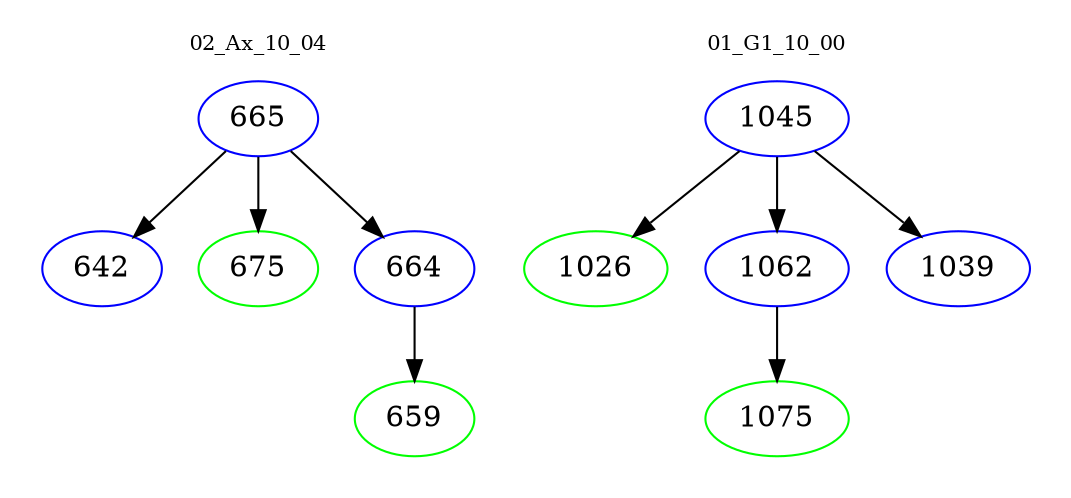 digraph{
subgraph cluster_0 {
color = white
label = "02_Ax_10_04";
fontsize=10;
T0_665 [label="665", color="blue"]
T0_665 -> T0_642 [color="black"]
T0_642 [label="642", color="blue"]
T0_665 -> T0_675 [color="black"]
T0_675 [label="675", color="green"]
T0_665 -> T0_664 [color="black"]
T0_664 [label="664", color="blue"]
T0_664 -> T0_659 [color="black"]
T0_659 [label="659", color="green"]
}
subgraph cluster_1 {
color = white
label = "01_G1_10_00";
fontsize=10;
T1_1045 [label="1045", color="blue"]
T1_1045 -> T1_1026 [color="black"]
T1_1026 [label="1026", color="green"]
T1_1045 -> T1_1062 [color="black"]
T1_1062 [label="1062", color="blue"]
T1_1062 -> T1_1075 [color="black"]
T1_1075 [label="1075", color="green"]
T1_1045 -> T1_1039 [color="black"]
T1_1039 [label="1039", color="blue"]
}
}

